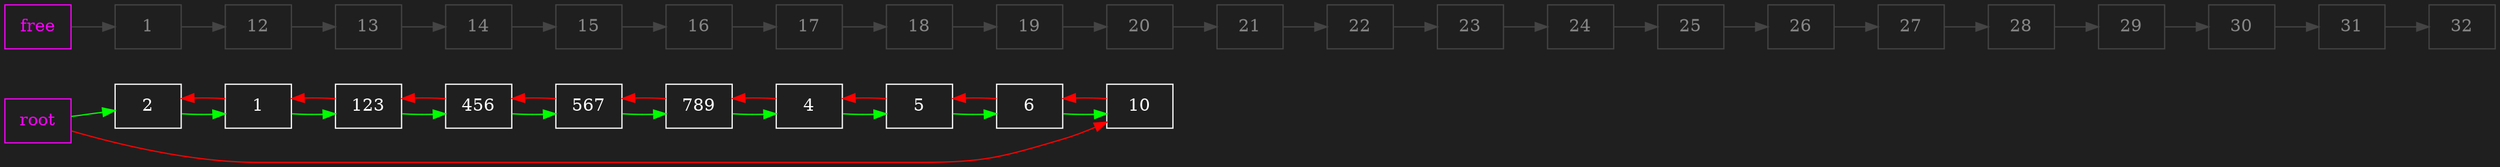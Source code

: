 digraph G {
node [shape=box];
rankdir=LR;
bgcolor="grey12";
"-1161901314"[color="#FF00FF";fontcolor="#FF00FF";label="root"];
"free"[color="#FF00FF";fontcolor="#FF00FF";label="free"];
"free" -> "_1"[color="#444444"; fontcolor="green"];
"_1"[color="#444444";fontcolor="#888888";label="1"];
"123"[color="#FFFFFF";fontcolor="#FFFFFF"];
"456"[color="#FFFFFF";fontcolor="#FFFFFF"];
"567"[color="#FFFFFF";fontcolor="#FFFFFF"];
"789"[color="#FFFFFF";fontcolor="#FFFFFF"];
"4"[color="#FFFFFF";fontcolor="#FFFFFF"];
"5"[color="#FFFFFF";fontcolor="#FFFFFF"];
"6"[color="#FFFFFF";fontcolor="#FFFFFF"];
"1"[color="#FFFFFF";fontcolor="#FFFFFF"];
"2"[color="#FFFFFF";fontcolor="#FFFFFF"];
"10"[color="#FFFFFF";fontcolor="#FFFFFF"];
"_12"[color="#444444";fontcolor="#888888";label="12"];
"_13"[color="#444444";fontcolor="#888888";label="13"];
"_14"[color="#444444";fontcolor="#888888";label="14"];
"_15"[color="#444444";fontcolor="#888888";label="15"];
"_16"[color="#444444";fontcolor="#888888";label="16"];
"_17"[color="#444444";fontcolor="#888888";label="17"];
"_18"[color="#444444";fontcolor="#888888";label="18"];
"_19"[color="#444444";fontcolor="#888888";label="19"];
"_20"[color="#444444";fontcolor="#888888";label="20"];
"_21"[color="#444444";fontcolor="#888888";label="21"];
"_22"[color="#444444";fontcolor="#888888";label="22"];
"_23"[color="#444444";fontcolor="#888888";label="23"];
"_24"[color="#444444";fontcolor="#888888";label="24"];
"_25"[color="#444444";fontcolor="#888888";label="25"];
"_26"[color="#444444";fontcolor="#888888";label="26"];
"_27"[color="#444444";fontcolor="#888888";label="27"];
"_28"[color="#444444";fontcolor="#888888";label="28"];
"_29"[color="#444444";fontcolor="#888888";label="29"];
"_30"[color="#444444";fontcolor="#888888";label="30"];
"_31"[color="#444444";fontcolor="#888888";label="31"];
"_32"[color="#444444";fontcolor="#888888";label="32"];
"-1161901314" -> "2"[color=green; fontcolor="green"];
"-1161901314" -> "10"[color=red; fontcolor="red"];
"_1" -> "_12"[color="#444444"; fontcolor="green"];
"123" -> "456"[color=green; fontcolor="green"];
"123" -> "1"[color=red; fontcolor="red"];
"456" -> "567"[color=green; fontcolor="green"];
"456" -> "123"[color=red; fontcolor="red"];
"567" -> "789"[color=green; fontcolor="green"];
"567" -> "456"[color=red; fontcolor="red"];
"789" -> "4"[color=green; fontcolor="green"];
"789" -> "567"[color=red; fontcolor="red"];
"4" -> "5"[color=green; fontcolor="green"];
"4" -> "789"[color=red; fontcolor="red"];
"5" -> "6"[color=green; fontcolor="green"];
"5" -> "4"[color=red; fontcolor="red"];
"6" -> "10"[color=green; fontcolor="green"];
"6" -> "5"[color=red; fontcolor="red"];
"1" -> "123"[color=green; fontcolor="green"];
"1" -> "2"[color=red; fontcolor="red"];
"2" -> "1"[color=green; fontcolor="green"];
"10" -> "6"[color=red; fontcolor="red"];
"_12" -> "_13"[color="#444444"; fontcolor="green"];
"_13" -> "_14"[color="#444444"; fontcolor="green"];
"_14" -> "_15"[color="#444444"; fontcolor="green"];
"_15" -> "_16"[color="#444444"; fontcolor="green"];
"_16" -> "_17"[color="#444444"; fontcolor="green"];
"_17" -> "_18"[color="#444444"; fontcolor="green"];
"_18" -> "_19"[color="#444444"; fontcolor="green"];
"_19" -> "_20"[color="#444444"; fontcolor="green"];
"_20" -> "_21"[color="#444444"; fontcolor="green"];
"_21" -> "_22"[color="#444444"; fontcolor="green"];
"_22" -> "_23"[color="#444444"; fontcolor="green"];
"_23" -> "_24"[color="#444444"; fontcolor="green"];
"_24" -> "_25"[color="#444444"; fontcolor="green"];
"_25" -> "_26"[color="#444444"; fontcolor="green"];
"_26" -> "_27"[color="#444444"; fontcolor="green"];
"_27" -> "_28"[color="#444444"; fontcolor="green"];
"_28" -> "_29"[color="#444444"; fontcolor="green"];
"_29" -> "_30"[color="#444444"; fontcolor="green"];
"_30" -> "_31"[color="#444444"; fontcolor="green"];
"_31" -> "_32"[color="#444444"; fontcolor="green"];
}
